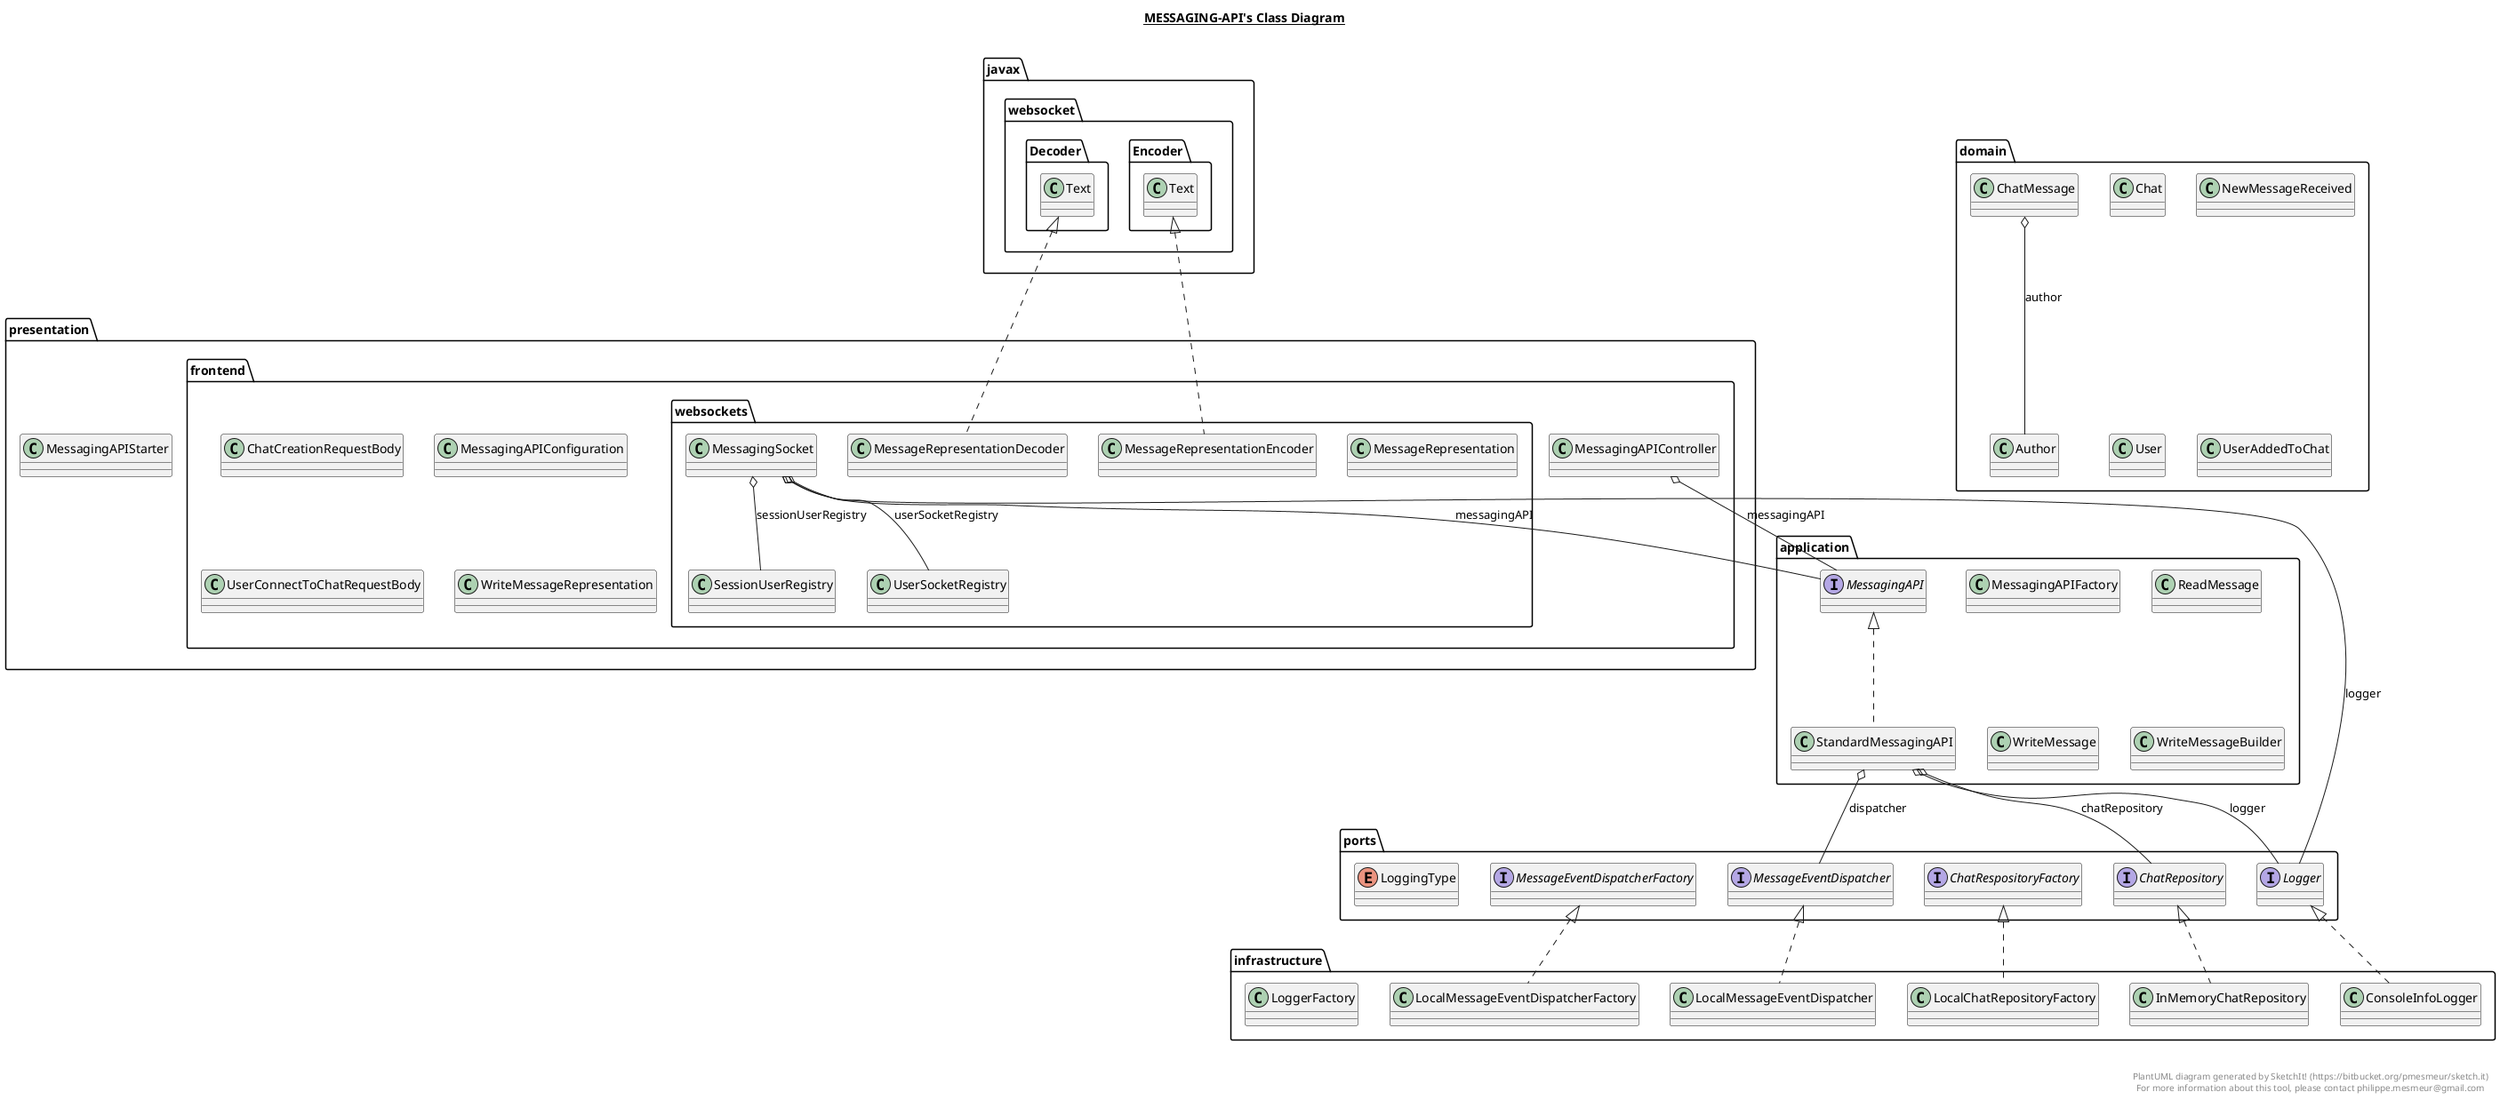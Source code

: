@startuml

title __MESSAGING-API's Class Diagram__\n

  namespace application {
    interface application.MessagingAPI {
    }
  }
  

  namespace application {
    class application.MessagingAPIFactory {
    }
  }
  

  namespace application {
    class application.ReadMessage {
    }
  }
  

  namespace application {
    class application.StandardMessagingAPI {
    }
  }
  

  namespace application {
    class application.WriteMessage {
    }
  }
  

  namespace application {
    class application.WriteMessageBuilder {
    }
  }
  

  namespace domain {
    class domain.Author {
    }
  }
  

  namespace domain {
    class domain.Chat {
    }
  }
  

  namespace domain {
    class domain.ChatMessage {
    }
  }
  

  namespace domain {
    class domain.NewMessageReceived {
    }
  }
  

  namespace domain {
    class domain.User {
    }
  }
  

  namespace domain {
    class domain.UserAddedToChat {
    }
  }
  

  namespace infrastructure {
    class infrastructure.ConsoleInfoLogger {
    }
  }
  

  namespace infrastructure {
    class infrastructure.InMemoryChatRepository {
    }
  }
  

  namespace infrastructure {
    class infrastructure.LocalChatRepositoryFactory {
    }
  }
  

  namespace infrastructure {
    class infrastructure.LocalMessageEventDispatcher {
    }
  }
  

  namespace infrastructure {
    class infrastructure.LocalMessageEventDispatcherFactory {
    }
  }
  

  namespace infrastructure {
    class infrastructure.LoggerFactory {
    }
  }
  

  namespace ports {
    interface ports.ChatRepository {
    }
  }
  

  namespace ports {
    interface ports.ChatRespositoryFactory {
    }
  }
  

  namespace ports {
    interface ports.Logger {
    }
  }
  

  namespace ports {
    enum LoggingType {
    }
  }
  

  namespace ports {
    interface ports.MessageEventDispatcher {
    }
  }
  

  namespace ports {
    interface ports.MessageEventDispatcherFactory {
    }
  }
  

  namespace presentation {
    class presentation.MessagingAPIStarter {
    }
  }
  

  namespace presentation {
    namespace frontend {
      class presentation.frontend.ChatCreationRequestBody {
      }
    }
  }
  

  namespace presentation {
    namespace frontend {
      class presentation.frontend.MessagingAPIConfiguration {
      }
    }
  }
  

  namespace presentation {
    namespace frontend {
      class presentation.frontend.MessagingAPIController {
      }
    }
  }
  

  namespace presentation {
    namespace frontend {
      class presentation.frontend.UserConnectToChatRequestBody {
      }
    }
  }
  

  namespace presentation {
    namespace frontend {
      class presentation.frontend.WriteMessageRepresentation {
      }
    }
  }
  

  namespace presentation {
    namespace frontend {
      namespace websockets {
        class presentation.frontend.websockets.MessageRepresentation {
        }
      }
    }
  }
  

  namespace presentation {
    namespace frontend {
      namespace websockets {
        class presentation.frontend.websockets.MessageRepresentationDecoder {
        }
      }
    }
  }
  

  namespace presentation {
    namespace frontend {
      namespace websockets {
        class presentation.frontend.websockets.MessageRepresentationEncoder {
        }
      }
    }
  }
  

  namespace presentation {
    namespace frontend {
      namespace websockets {
        class presentation.frontend.websockets.MessagingSocket {
        }
      }
    }
  }
  

  namespace presentation {
    namespace frontend {
      namespace websockets {
        class presentation.frontend.websockets.SessionUserRegistry {
        }
      }
    }
  }
  

  namespace presentation {
    namespace frontend {
      namespace websockets {
        class presentation.frontend.websockets.UserSocketRegistry {
        }
      }
    }
  }
  

  application.StandardMessagingAPI .up.|> application.MessagingAPI
  application.StandardMessagingAPI o-- ports.MessageEventDispatcher : dispatcher
  application.StandardMessagingAPI o-- ports.ChatRepository : chatRepository
  application.StandardMessagingAPI o-- ports.Logger : logger
  domain.ChatMessage o-- domain.Author : author
  infrastructure.ConsoleInfoLogger .up.|> ports.Logger
  infrastructure.InMemoryChatRepository .up.|> ports.ChatRepository
  infrastructure.LocalChatRepositoryFactory .up.|> ports.ChatRespositoryFactory
  infrastructure.LocalMessageEventDispatcher .up.|> ports.MessageEventDispatcher
  infrastructure.LocalMessageEventDispatcherFactory .up.|> ports.MessageEventDispatcherFactory
  presentation.frontend.MessagingAPIController o-- application.MessagingAPI : messagingAPI
  presentation.frontend.websockets.MessageRepresentationDecoder .up.|> javax.websocket.Decoder.Text
  presentation.frontend.websockets.MessageRepresentationEncoder .up.|> javax.websocket.Encoder.Text
  presentation.frontend.websockets.MessagingSocket o-- ports.Logger : logger
  presentation.frontend.websockets.MessagingSocket o-- application.MessagingAPI : messagingAPI
  presentation.frontend.websockets.MessagingSocket o-- presentation.frontend.websockets.SessionUserRegistry : sessionUserRegistry
  presentation.frontend.websockets.MessagingSocket o-- presentation.frontend.websockets.UserSocketRegistry : userSocketRegistry


right footer


PlantUML diagram generated by SketchIt! (https://bitbucket.org/pmesmeur/sketch.it)
For more information about this tool, please contact philippe.mesmeur@gmail.com
endfooter

@enduml
